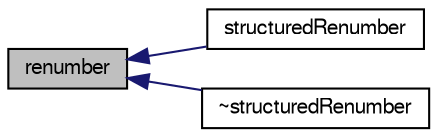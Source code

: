 digraph "renumber"
{
  bgcolor="transparent";
  edge [fontname="FreeSans",fontsize="10",labelfontname="FreeSans",labelfontsize="10"];
  node [fontname="FreeSans",fontsize="10",shape=record];
  rankdir="LR";
  Node9 [label="renumber",height=0.2,width=0.4,color="black", fillcolor="grey75", style="filled", fontcolor="black"];
  Node9 -> Node10 [dir="back",color="midnightblue",fontsize="10",style="solid",fontname="FreeSans"];
  Node10 [label="structuredRenumber",height=0.2,width=0.4,color="black",URL="$a29222.html#a0a38ec38d00b9ac627fd4c8fa80db552",tooltip="Construct given the renumber dictionary. "];
  Node9 -> Node11 [dir="back",color="midnightblue",fontsize="10",style="solid",fontname="FreeSans"];
  Node11 [label="~structuredRenumber",height=0.2,width=0.4,color="black",URL="$a29222.html#a0a335d6a6b9967390fc321dc8b6ed99c",tooltip="Destructor. "];
}
